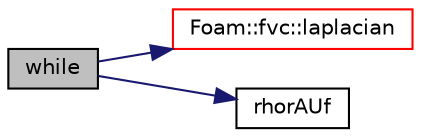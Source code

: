digraph "while"
{
  bgcolor="transparent";
  edge [fontname="Helvetica",fontsize="10",labelfontname="Helvetica",labelfontsize="10"];
  node [fontname="Helvetica",fontsize="10",shape=record];
  rankdir="LR";
  Node1 [label="while",height=0.2,width=0.4,color="black", fillcolor="grey75", style="filled", fontcolor="black"];
  Node1 -> Node2 [color="midnightblue",fontsize="10",style="solid",fontname="Helvetica"];
  Node2 [label="Foam::fvc::laplacian",height=0.2,width=0.4,color="red",URL="$a11009.html#ac75bff389d0405149b204b0d7ac214cd"];
  Node1 -> Node3 [color="midnightblue",fontsize="10",style="solid",fontname="Helvetica"];
  Node3 [label="rhorAUf",height=0.2,width=0.4,color="black",URL="$a03020.html#afd8c4e61a2e39cb5143264971d9c72b8"];
}
